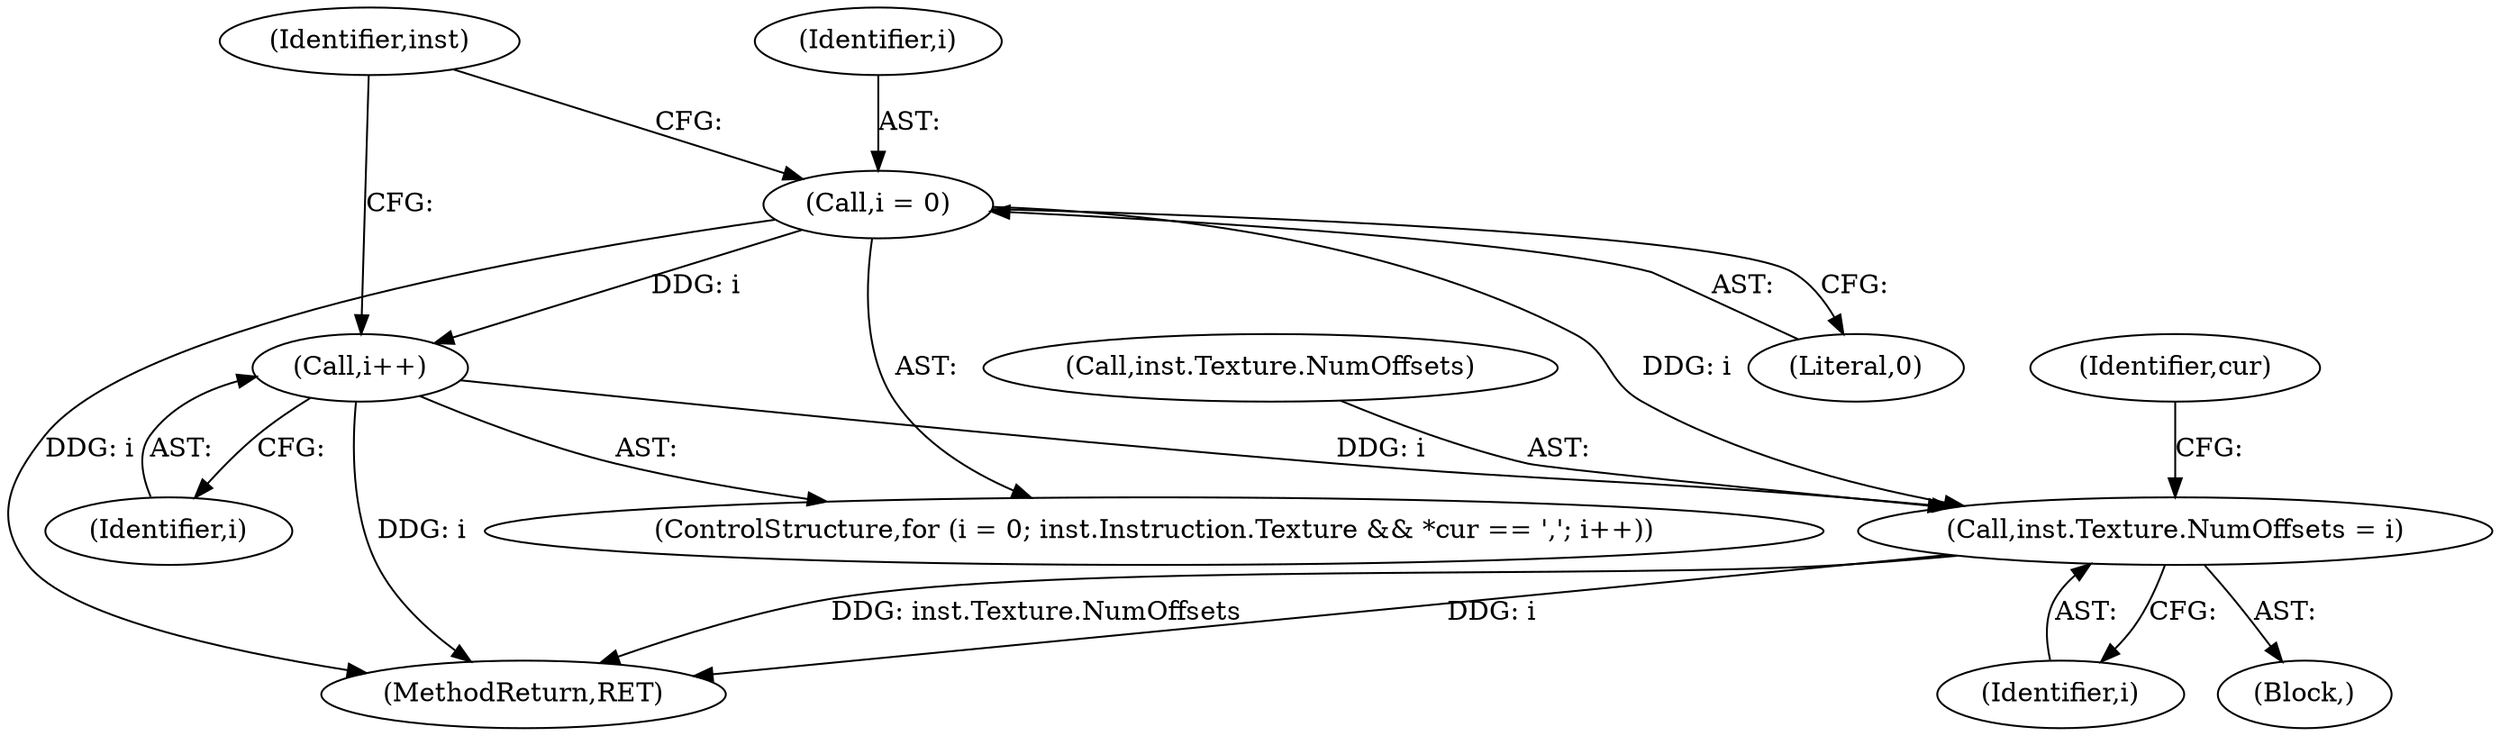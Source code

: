 digraph "1_virglrenderer_28894a30a17a84529be102b21118e55d6c9f23fa@del" {
"1000538" [label="(Call,i = 0)"];
"1000551" [label="(Call,i++)"];
"1000584" [label="(Call,inst.Texture.NumOffsets = i)"];
"1000552" [label="(Identifier,i)"];
"1000585" [label="(Call,inst.Texture.NumOffsets)"];
"1000107" [label="(Block,)"];
"1000537" [label="(ControlStructure,for (i = 0; inst.Instruction.Texture && *cur == ','; i++))"];
"1000539" [label="(Identifier,i)"];
"1000680" [label="(MethodReturn,RET)"];
"1000538" [label="(Call,i = 0)"];
"1000584" [label="(Call,inst.Texture.NumOffsets = i)"];
"1000590" [label="(Identifier,i)"];
"1000551" [label="(Call,i++)"];
"1000592" [label="(Identifier,cur)"];
"1000540" [label="(Literal,0)"];
"1000544" [label="(Identifier,inst)"];
"1000538" -> "1000537"  [label="AST: "];
"1000538" -> "1000540"  [label="CFG: "];
"1000539" -> "1000538"  [label="AST: "];
"1000540" -> "1000538"  [label="AST: "];
"1000544" -> "1000538"  [label="CFG: "];
"1000538" -> "1000680"  [label="DDG: i"];
"1000538" -> "1000551"  [label="DDG: i"];
"1000538" -> "1000584"  [label="DDG: i"];
"1000551" -> "1000537"  [label="AST: "];
"1000551" -> "1000552"  [label="CFG: "];
"1000552" -> "1000551"  [label="AST: "];
"1000544" -> "1000551"  [label="CFG: "];
"1000551" -> "1000680"  [label="DDG: i"];
"1000551" -> "1000584"  [label="DDG: i"];
"1000584" -> "1000107"  [label="AST: "];
"1000584" -> "1000590"  [label="CFG: "];
"1000585" -> "1000584"  [label="AST: "];
"1000590" -> "1000584"  [label="AST: "];
"1000592" -> "1000584"  [label="CFG: "];
"1000584" -> "1000680"  [label="DDG: i"];
"1000584" -> "1000680"  [label="DDG: inst.Texture.NumOffsets"];
}
